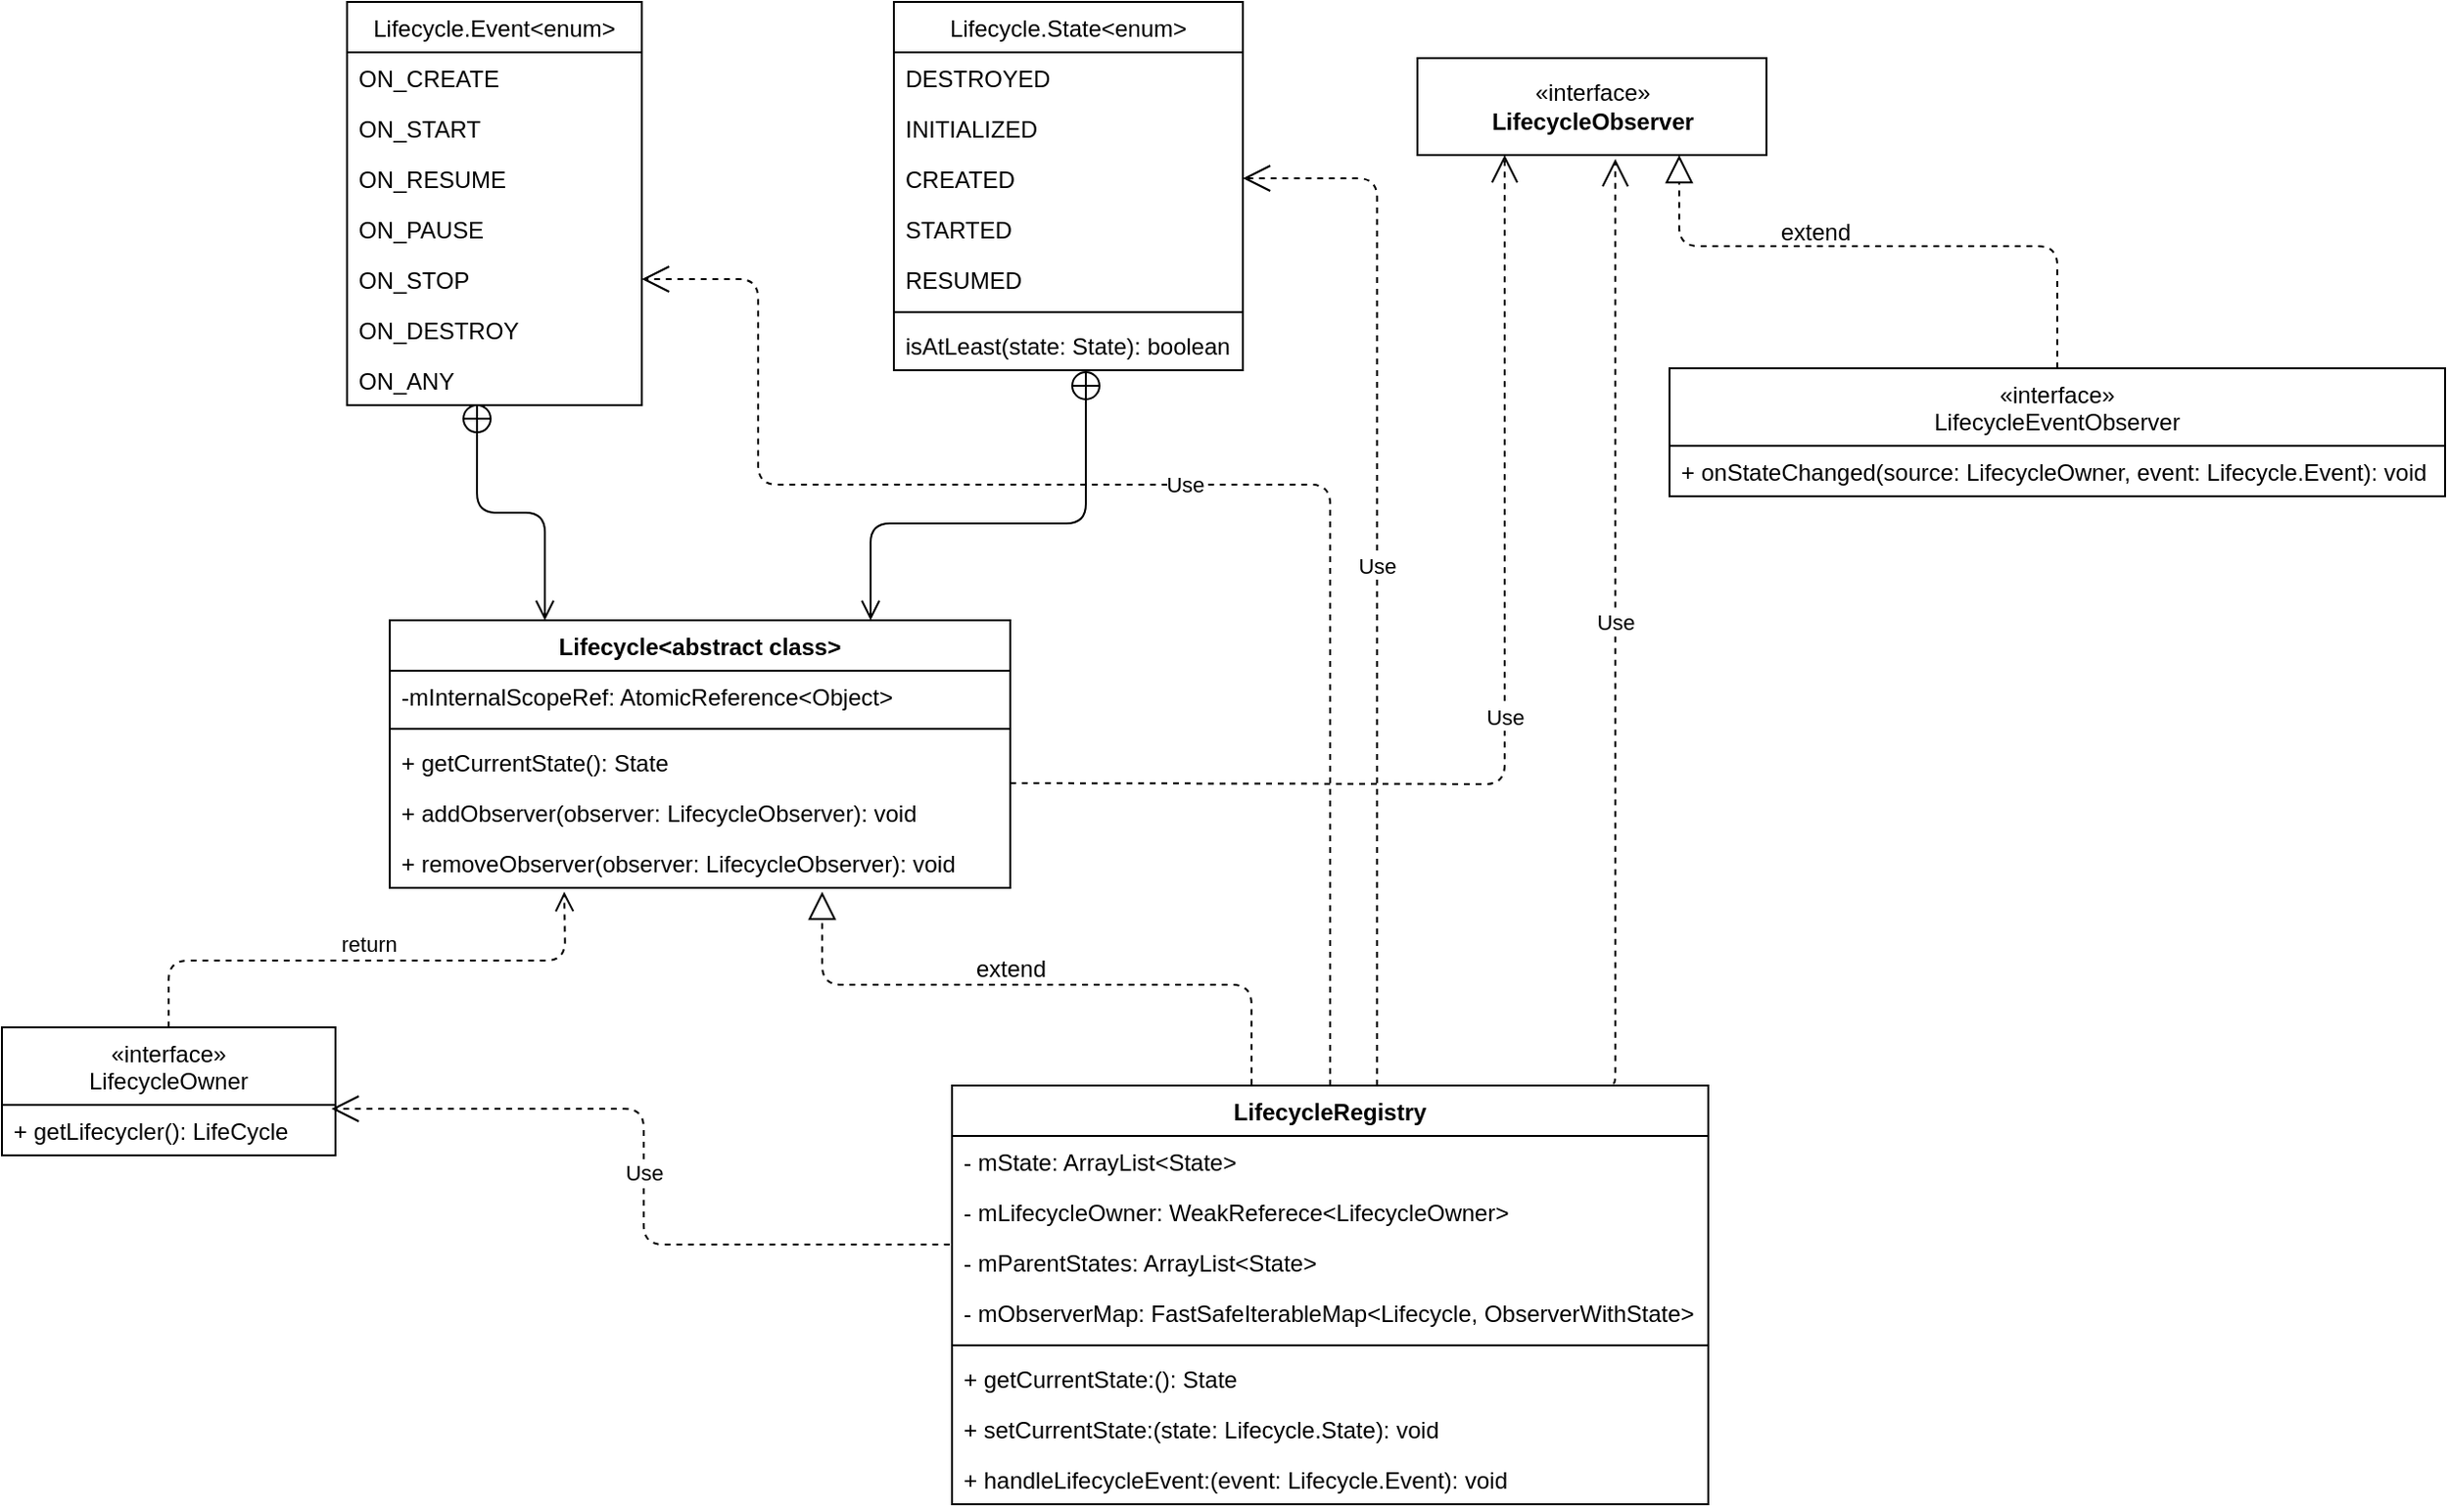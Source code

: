 <mxfile version="14.8.1" type="github">
  <diagram id="C5RBs43oDa-KdzZeNtuy" name="Page-1">
    <mxGraphModel dx="1360" dy="922" grid="1" gridSize="10" guides="1" tooltips="1" connect="1" arrows="1" fold="1" page="1" pageScale="1" pageWidth="827" pageHeight="1169" math="0" shadow="0">
      <root>
        <mxCell id="WIyWlLk6GJQsqaUBKTNV-0" />
        <mxCell id="WIyWlLk6GJQsqaUBKTNV-1" parent="WIyWlLk6GJQsqaUBKTNV-0" />
        <mxCell id="zkfFHV4jXpPFQw0GAbJ--17" value="Lifecycle.Event&lt;enum&gt;" style="swimlane;fontStyle=0;align=center;verticalAlign=top;childLayout=stackLayout;horizontal=1;startSize=26;horizontalStack=0;resizeParent=1;resizeLast=0;collapsible=1;marginBottom=0;rounded=0;shadow=0;strokeWidth=1;" parent="WIyWlLk6GJQsqaUBKTNV-1" vertex="1">
          <mxGeometry x="338" y="71" width="152" height="208" as="geometry">
            <mxRectangle x="550" y="140" width="160" height="26" as="alternateBounds" />
          </mxGeometry>
        </mxCell>
        <mxCell id="zkfFHV4jXpPFQw0GAbJ--18" value="ON_CREATE" style="text;align=left;verticalAlign=top;spacingLeft=4;spacingRight=4;overflow=hidden;rotatable=0;points=[[0,0.5],[1,0.5]];portConstraint=eastwest;" parent="zkfFHV4jXpPFQw0GAbJ--17" vertex="1">
          <mxGeometry y="26" width="152" height="26" as="geometry" />
        </mxCell>
        <mxCell id="zkfFHV4jXpPFQw0GAbJ--19" value="ON_START" style="text;align=left;verticalAlign=top;spacingLeft=4;spacingRight=4;overflow=hidden;rotatable=0;points=[[0,0.5],[1,0.5]];portConstraint=eastwest;rounded=0;shadow=0;html=0;" parent="zkfFHV4jXpPFQw0GAbJ--17" vertex="1">
          <mxGeometry y="52" width="152" height="26" as="geometry" />
        </mxCell>
        <mxCell id="zkfFHV4jXpPFQw0GAbJ--20" value="ON_RESUME" style="text;align=left;verticalAlign=top;spacingLeft=4;spacingRight=4;overflow=hidden;rotatable=0;points=[[0,0.5],[1,0.5]];portConstraint=eastwest;rounded=0;shadow=0;html=0;" parent="zkfFHV4jXpPFQw0GAbJ--17" vertex="1">
          <mxGeometry y="78" width="152" height="26" as="geometry" />
        </mxCell>
        <mxCell id="zkfFHV4jXpPFQw0GAbJ--21" value="ON_PAUSE" style="text;align=left;verticalAlign=top;spacingLeft=4;spacingRight=4;overflow=hidden;rotatable=0;points=[[0,0.5],[1,0.5]];portConstraint=eastwest;rounded=0;shadow=0;html=0;" parent="zkfFHV4jXpPFQw0GAbJ--17" vertex="1">
          <mxGeometry y="104" width="152" height="26" as="geometry" />
        </mxCell>
        <mxCell id="zqtUxQBj5CkgadVjH1wM-1" value="ON_STOP" style="text;align=left;verticalAlign=top;spacingLeft=4;spacingRight=4;overflow=hidden;rotatable=0;points=[[0,0.5],[1,0.5]];portConstraint=eastwest;rounded=0;shadow=0;html=0;" parent="zkfFHV4jXpPFQw0GAbJ--17" vertex="1">
          <mxGeometry y="130" width="152" height="26" as="geometry" />
        </mxCell>
        <mxCell id="zqtUxQBj5CkgadVjH1wM-2" value="ON_DESTROY" style="text;align=left;verticalAlign=top;spacingLeft=4;spacingRight=4;overflow=hidden;rotatable=0;points=[[0,0.5],[1,0.5]];portConstraint=eastwest;rounded=0;shadow=0;html=0;" parent="zkfFHV4jXpPFQw0GAbJ--17" vertex="1">
          <mxGeometry y="156" width="152" height="26" as="geometry" />
        </mxCell>
        <mxCell id="zkfFHV4jXpPFQw0GAbJ--22" value="ON_ANY" style="text;align=left;verticalAlign=top;spacingLeft=4;spacingRight=4;overflow=hidden;rotatable=0;points=[[0,0.5],[1,0.5]];portConstraint=eastwest;rounded=0;shadow=0;html=0;" parent="zkfFHV4jXpPFQw0GAbJ--17" vertex="1">
          <mxGeometry y="182" width="152" height="26" as="geometry" />
        </mxCell>
        <mxCell id="zqtUxQBj5CkgadVjH1wM-3" value="Lifecycle.State&lt;enum&gt;" style="swimlane;fontStyle=0;align=center;verticalAlign=top;childLayout=stackLayout;horizontal=1;startSize=26;horizontalStack=0;resizeParent=1;resizeLast=0;collapsible=1;marginBottom=0;rounded=0;shadow=0;strokeWidth=1;" parent="WIyWlLk6GJQsqaUBKTNV-1" vertex="1">
          <mxGeometry x="620" y="71" width="180" height="190" as="geometry">
            <mxRectangle x="550" y="140" width="160" height="26" as="alternateBounds" />
          </mxGeometry>
        </mxCell>
        <mxCell id="zqtUxQBj5CkgadVjH1wM-4" value="DESTROYED" style="text;align=left;verticalAlign=top;spacingLeft=4;spacingRight=4;overflow=hidden;rotatable=0;points=[[0,0.5],[1,0.5]];portConstraint=eastwest;" parent="zqtUxQBj5CkgadVjH1wM-3" vertex="1">
          <mxGeometry y="26" width="180" height="26" as="geometry" />
        </mxCell>
        <mxCell id="zqtUxQBj5CkgadVjH1wM-5" value="INITIALIZED" style="text;align=left;verticalAlign=top;spacingLeft=4;spacingRight=4;overflow=hidden;rotatable=0;points=[[0,0.5],[1,0.5]];portConstraint=eastwest;rounded=0;shadow=0;html=0;" parent="zqtUxQBj5CkgadVjH1wM-3" vertex="1">
          <mxGeometry y="52" width="180" height="26" as="geometry" />
        </mxCell>
        <mxCell id="zqtUxQBj5CkgadVjH1wM-6" value="CREATED" style="text;align=left;verticalAlign=top;spacingLeft=4;spacingRight=4;overflow=hidden;rotatable=0;points=[[0,0.5],[1,0.5]];portConstraint=eastwest;rounded=0;shadow=0;html=0;" parent="zqtUxQBj5CkgadVjH1wM-3" vertex="1">
          <mxGeometry y="78" width="180" height="26" as="geometry" />
        </mxCell>
        <mxCell id="zqtUxQBj5CkgadVjH1wM-7" value="STARTED" style="text;align=left;verticalAlign=top;spacingLeft=4;spacingRight=4;overflow=hidden;rotatable=0;points=[[0,0.5],[1,0.5]];portConstraint=eastwest;rounded=0;shadow=0;html=0;" parent="zqtUxQBj5CkgadVjH1wM-3" vertex="1">
          <mxGeometry y="104" width="180" height="26" as="geometry" />
        </mxCell>
        <mxCell id="zqtUxQBj5CkgadVjH1wM-8" value="RESUMED" style="text;align=left;verticalAlign=top;spacingLeft=4;spacingRight=4;overflow=hidden;rotatable=0;points=[[0,0.5],[1,0.5]];portConstraint=eastwest;rounded=0;shadow=0;html=0;" parent="zqtUxQBj5CkgadVjH1wM-3" vertex="1">
          <mxGeometry y="130" width="180" height="26" as="geometry" />
        </mxCell>
        <mxCell id="zqtUxQBj5CkgadVjH1wM-11" value="" style="line;strokeWidth=1;fillColor=none;align=left;verticalAlign=middle;spacingTop=-1;spacingLeft=3;spacingRight=3;rotatable=0;labelPosition=right;points=[];portConstraint=eastwest;" parent="zqtUxQBj5CkgadVjH1wM-3" vertex="1">
          <mxGeometry y="156" width="180" height="8" as="geometry" />
        </mxCell>
        <mxCell id="zqtUxQBj5CkgadVjH1wM-10" value="isAtLeast(state: State): boolean" style="text;align=left;verticalAlign=top;spacingLeft=4;spacingRight=4;overflow=hidden;rotatable=0;points=[[0,0.5],[1,0.5]];portConstraint=eastwest;rounded=0;shadow=0;html=0;" parent="zqtUxQBj5CkgadVjH1wM-3" vertex="1">
          <mxGeometry y="164" width="180" height="26" as="geometry" />
        </mxCell>
        <mxCell id="zqtUxQBj5CkgadVjH1wM-12" value="Lifecycle&lt;abstract class&gt;" style="swimlane;fontStyle=1;align=center;verticalAlign=top;childLayout=stackLayout;horizontal=1;startSize=26;horizontalStack=0;resizeParent=1;resizeParentMax=0;resizeLast=0;collapsible=1;marginBottom=0;" parent="WIyWlLk6GJQsqaUBKTNV-1" vertex="1">
          <mxGeometry x="360" y="390" width="320" height="138" as="geometry" />
        </mxCell>
        <mxCell id="zqtUxQBj5CkgadVjH1wM-13" value="-mInternalScopeRef: AtomicReference&lt;Object&gt;" style="text;strokeColor=none;fillColor=none;align=left;verticalAlign=top;spacingLeft=4;spacingRight=4;overflow=hidden;rotatable=0;points=[[0,0.5],[1,0.5]];portConstraint=eastwest;" parent="zqtUxQBj5CkgadVjH1wM-12" vertex="1">
          <mxGeometry y="26" width="320" height="26" as="geometry" />
        </mxCell>
        <mxCell id="zqtUxQBj5CkgadVjH1wM-14" value="" style="line;strokeWidth=1;fillColor=none;align=left;verticalAlign=middle;spacingTop=-1;spacingLeft=3;spacingRight=3;rotatable=0;labelPosition=right;points=[];portConstraint=eastwest;" parent="zqtUxQBj5CkgadVjH1wM-12" vertex="1">
          <mxGeometry y="52" width="320" height="8" as="geometry" />
        </mxCell>
        <mxCell id="zqtUxQBj5CkgadVjH1wM-25" value="+ getCurrentState(): State" style="text;strokeColor=none;fillColor=none;align=left;verticalAlign=top;spacingLeft=4;spacingRight=4;overflow=hidden;rotatable=0;points=[[0,0.5],[1,0.5]];portConstraint=eastwest;" parent="zqtUxQBj5CkgadVjH1wM-12" vertex="1">
          <mxGeometry y="60" width="320" height="26" as="geometry" />
        </mxCell>
        <mxCell id="zqtUxQBj5CkgadVjH1wM-15" value="+ addObserver(observer: LifecycleObserver): void" style="text;strokeColor=none;fillColor=none;align=left;verticalAlign=top;spacingLeft=4;spacingRight=4;overflow=hidden;rotatable=0;points=[[0,0.5],[1,0.5]];portConstraint=eastwest;" parent="zqtUxQBj5CkgadVjH1wM-12" vertex="1">
          <mxGeometry y="86" width="320" height="26" as="geometry" />
        </mxCell>
        <mxCell id="zqtUxQBj5CkgadVjH1wM-24" value="+ removeObserver(observer: LifecycleObserver): void" style="text;strokeColor=none;fillColor=none;align=left;verticalAlign=top;spacingLeft=4;spacingRight=4;overflow=hidden;rotatable=0;points=[[0,0.5],[1,0.5]];portConstraint=eastwest;" parent="zqtUxQBj5CkgadVjH1wM-12" vertex="1">
          <mxGeometry y="112" width="320" height="26" as="geometry" />
        </mxCell>
        <mxCell id="zqtUxQBj5CkgadVjH1wM-26" value="" style="endArrow=open;startArrow=circlePlus;endFill=0;startFill=0;endSize=8;html=1;entryX=0.25;entryY=0;entryDx=0;entryDy=0;edgeStyle=orthogonalEdgeStyle;exitX=0.441;exitY=0.962;exitDx=0;exitDy=0;exitPerimeter=0;" parent="WIyWlLk6GJQsqaUBKTNV-1" source="zkfFHV4jXpPFQw0GAbJ--22" target="zqtUxQBj5CkgadVjH1wM-12" edge="1">
          <mxGeometry width="160" relative="1" as="geometry">
            <mxPoint x="410" y="300" as="sourcePoint" />
            <mxPoint x="440" y="330" as="targetPoint" />
          </mxGeometry>
        </mxCell>
        <mxCell id="zqtUxQBj5CkgadVjH1wM-27" value="" style="endArrow=open;startArrow=circlePlus;endFill=0;startFill=0;endSize=8;html=1;edgeStyle=orthogonalEdgeStyle;" parent="WIyWlLk6GJQsqaUBKTNV-1" source="zqtUxQBj5CkgadVjH1wM-10" edge="1">
          <mxGeometry width="160" relative="1" as="geometry">
            <mxPoint x="550" y="310" as="sourcePoint" />
            <mxPoint x="608" y="390" as="targetPoint" />
            <Array as="points">
              <mxPoint x="719" y="340" />
              <mxPoint x="608" y="340" />
            </Array>
          </mxGeometry>
        </mxCell>
        <mxCell id="zqtUxQBj5CkgadVjH1wM-30" value="Use" style="endArrow=open;endSize=12;dashed=1;html=1;entryX=0.25;entryY=1;entryDx=0;entryDy=0;edgeStyle=orthogonalEdgeStyle;" parent="WIyWlLk6GJQsqaUBKTNV-1" target="zqtUxQBj5CkgadVjH1wM-29" edge="1">
          <mxGeometry width="160" relative="1" as="geometry">
            <mxPoint x="680" y="474" as="sourcePoint" />
            <mxPoint x="640" y="480" as="targetPoint" />
          </mxGeometry>
        </mxCell>
        <mxCell id="ooI7DmoPlPqBt7XE1KKF-6" value="«interface»&#xa;LifecycleOwner" style="swimlane;fontStyle=0;childLayout=stackLayout;horizontal=1;startSize=40;fillColor=none;horizontalStack=0;resizeParent=1;resizeParentMax=0;resizeLast=0;collapsible=1;marginBottom=0;" parent="WIyWlLk6GJQsqaUBKTNV-1" vertex="1">
          <mxGeometry x="160" y="600" width="172" height="66" as="geometry" />
        </mxCell>
        <mxCell id="ooI7DmoPlPqBt7XE1KKF-1" value="+ getLifecycler(): LifeCycle" style="text;strokeColor=none;fillColor=none;align=left;verticalAlign=top;spacingLeft=4;spacingRight=4;overflow=hidden;rotatable=0;points=[[0,0.5],[1,0.5]];portConstraint=eastwest;" parent="ooI7DmoPlPqBt7XE1KKF-6" vertex="1">
          <mxGeometry y="40" width="172" height="26" as="geometry" />
        </mxCell>
        <mxCell id="ooI7DmoPlPqBt7XE1KKF-10" value="return" style="html=1;verticalAlign=bottom;endArrow=open;dashed=1;endSize=8;exitX=0.5;exitY=0;exitDx=0;exitDy=0;edgeStyle=orthogonalEdgeStyle;" parent="WIyWlLk6GJQsqaUBKTNV-1" source="ooI7DmoPlPqBt7XE1KKF-6" edge="1">
          <mxGeometry relative="1" as="geometry">
            <mxPoint x="230" y="680" as="sourcePoint" />
            <mxPoint x="450" y="530" as="targetPoint" />
          </mxGeometry>
        </mxCell>
        <mxCell id="ooI7DmoPlPqBt7XE1KKF-17" value="LifecycleRegistry" style="swimlane;fontStyle=1;align=center;verticalAlign=top;childLayout=stackLayout;horizontal=1;startSize=26;horizontalStack=0;resizeParent=1;resizeParentMax=0;resizeLast=0;collapsible=1;marginBottom=0;" parent="WIyWlLk6GJQsqaUBKTNV-1" vertex="1">
          <mxGeometry x="650" y="630" width="390" height="216" as="geometry" />
        </mxCell>
        <mxCell id="ooI7DmoPlPqBt7XE1KKF-30" value="- mState: ArrayList&lt;State&gt;" style="text;strokeColor=none;fillColor=none;align=left;verticalAlign=top;spacingLeft=4;spacingRight=4;overflow=hidden;rotatable=0;points=[[0,0.5],[1,0.5]];portConstraint=eastwest;" parent="ooI7DmoPlPqBt7XE1KKF-17" vertex="1">
          <mxGeometry y="26" width="390" height="26" as="geometry" />
        </mxCell>
        <mxCell id="ooI7DmoPlPqBt7XE1KKF-18" value="- mLifecycleOwner: WeakReferece&lt;LifecycleOwner&gt;" style="text;strokeColor=none;fillColor=none;align=left;verticalAlign=top;spacingLeft=4;spacingRight=4;overflow=hidden;rotatable=0;points=[[0,0.5],[1,0.5]];portConstraint=eastwest;" parent="ooI7DmoPlPqBt7XE1KKF-17" vertex="1">
          <mxGeometry y="52" width="390" height="26" as="geometry" />
        </mxCell>
        <mxCell id="ooI7DmoPlPqBt7XE1KKF-28" value="- mParentStates: ArrayList&lt;State&gt;" style="text;strokeColor=none;fillColor=none;align=left;verticalAlign=top;spacingLeft=4;spacingRight=4;overflow=hidden;rotatable=0;points=[[0,0.5],[1,0.5]];portConstraint=eastwest;" parent="ooI7DmoPlPqBt7XE1KKF-17" vertex="1">
          <mxGeometry y="78" width="390" height="26" as="geometry" />
        </mxCell>
        <mxCell id="ooI7DmoPlPqBt7XE1KKF-36" value="- mObserverMap: FastSafeIterableMap&lt;Lifecycle, ObserverWithState&gt;" style="text;strokeColor=none;fillColor=none;align=left;verticalAlign=top;spacingLeft=4;spacingRight=4;overflow=hidden;rotatable=0;points=[[0,0.5],[1,0.5]];portConstraint=eastwest;" parent="ooI7DmoPlPqBt7XE1KKF-17" vertex="1">
          <mxGeometry y="104" width="390" height="26" as="geometry" />
        </mxCell>
        <mxCell id="ooI7DmoPlPqBt7XE1KKF-19" value="" style="line;strokeWidth=1;fillColor=none;align=left;verticalAlign=middle;spacingTop=-1;spacingLeft=3;spacingRight=3;rotatable=0;labelPosition=right;points=[];portConstraint=eastwest;" parent="ooI7DmoPlPqBt7XE1KKF-17" vertex="1">
          <mxGeometry y="130" width="390" height="8" as="geometry" />
        </mxCell>
        <mxCell id="ooI7DmoPlPqBt7XE1KKF-38" value="+ getCurrentState:(): State" style="text;strokeColor=none;fillColor=none;align=left;verticalAlign=top;spacingLeft=4;spacingRight=4;overflow=hidden;rotatable=0;points=[[0,0.5],[1,0.5]];portConstraint=eastwest;" parent="ooI7DmoPlPqBt7XE1KKF-17" vertex="1">
          <mxGeometry y="138" width="390" height="26" as="geometry" />
        </mxCell>
        <mxCell id="ooI7DmoPlPqBt7XE1KKF-42" value="+ setCurrentState:(state: Lifecycle.State): void" style="text;strokeColor=none;fillColor=none;align=left;verticalAlign=top;spacingLeft=4;spacingRight=4;overflow=hidden;rotatable=0;points=[[0,0.5],[1,0.5]];portConstraint=eastwest;" parent="ooI7DmoPlPqBt7XE1KKF-17" vertex="1">
          <mxGeometry y="164" width="390" height="26" as="geometry" />
        </mxCell>
        <mxCell id="ooI7DmoPlPqBt7XE1KKF-39" value="+ handleLifecycleEvent:(event: Lifecycle.Event): void" style="text;strokeColor=none;fillColor=none;align=left;verticalAlign=top;spacingLeft=4;spacingRight=4;overflow=hidden;rotatable=0;points=[[0,0.5],[1,0.5]];portConstraint=eastwest;" parent="ooI7DmoPlPqBt7XE1KKF-17" vertex="1">
          <mxGeometry y="190" width="390" height="26" as="geometry" />
        </mxCell>
        <mxCell id="ooI7DmoPlPqBt7XE1KKF-24" value="" style="endArrow=block;dashed=1;endFill=0;endSize=12;html=1;edgeStyle=orthogonalEdgeStyle;exitX=0.396;exitY=-0.002;exitDx=0;exitDy=0;exitPerimeter=0;" parent="WIyWlLk6GJQsqaUBKTNV-1" source="ooI7DmoPlPqBt7XE1KKF-17" edge="1">
          <mxGeometry width="160" relative="1" as="geometry">
            <mxPoint x="804" y="610" as="sourcePoint" />
            <mxPoint x="583" y="530" as="targetPoint" />
            <Array as="points">
              <mxPoint x="804" y="578" />
              <mxPoint x="583" y="578" />
            </Array>
          </mxGeometry>
        </mxCell>
        <mxCell id="ooI7DmoPlPqBt7XE1KKF-25" value="extend" style="text;html=1;align=center;verticalAlign=middle;resizable=0;points=[];autosize=1;strokeColor=none;" parent="WIyWlLk6GJQsqaUBKTNV-1" vertex="1">
          <mxGeometry x="655" y="560" width="50" height="20" as="geometry" />
        </mxCell>
        <mxCell id="ooI7DmoPlPqBt7XE1KKF-26" value="Use" style="endArrow=open;endSize=12;dashed=1;html=1;exitX=-0.003;exitY=1.154;exitDx=0;exitDy=0;entryX=0.988;entryY=0.077;entryDx=0;entryDy=0;edgeStyle=orthogonalEdgeStyle;exitPerimeter=0;entryPerimeter=0;" parent="WIyWlLk6GJQsqaUBKTNV-1" source="ooI7DmoPlPqBt7XE1KKF-18" target="ooI7DmoPlPqBt7XE1KKF-1" edge="1">
          <mxGeometry width="160" relative="1" as="geometry">
            <mxPoint x="400" y="499" as="sourcePoint" />
            <mxPoint x="162.5" y="210" as="targetPoint" />
          </mxGeometry>
        </mxCell>
        <mxCell id="ooI7DmoPlPqBt7XE1KKF-29" value="Use" style="endArrow=open;endSize=12;dashed=1;html=1;exitX=0.562;exitY=0;exitDx=0;exitDy=0;entryX=1;entryY=0.5;entryDx=0;entryDy=0;edgeStyle=orthogonalEdgeStyle;exitPerimeter=0;" parent="WIyWlLk6GJQsqaUBKTNV-1" source="ooI7DmoPlPqBt7XE1KKF-17" target="zqtUxQBj5CkgadVjH1wM-6" edge="1">
          <mxGeometry width="160" relative="1" as="geometry">
            <mxPoint x="659.07" y="696.004" as="sourcePoint" />
            <mxPoint x="239.936" y="652.002" as="targetPoint" />
            <Array as="points">
              <mxPoint x="869" y="162" />
            </Array>
          </mxGeometry>
        </mxCell>
        <mxCell id="zqtUxQBj5CkgadVjH1wM-29" value="«interface»&lt;br&gt;&lt;b&gt;LifecycleObserver&lt;/b&gt;" style="html=1;" parent="WIyWlLk6GJQsqaUBKTNV-1" vertex="1">
          <mxGeometry x="890" y="100" width="180" height="50" as="geometry" />
        </mxCell>
        <mxCell id="ooI7DmoPlPqBt7XE1KKF-31" value="«interface»&#xa;LifecycleEventObserver" style="swimlane;fontStyle=0;childLayout=stackLayout;horizontal=1;startSize=40;fillColor=none;horizontalStack=0;resizeParent=1;resizeParentMax=0;resizeLast=0;collapsible=1;marginBottom=0;" parent="WIyWlLk6GJQsqaUBKTNV-1" vertex="1">
          <mxGeometry x="1020" y="260" width="400" height="66" as="geometry" />
        </mxCell>
        <mxCell id="ooI7DmoPlPqBt7XE1KKF-32" value="+ onStateChanged(source: LifecycleOwner, event: Lifecycle.Event): void" style="text;strokeColor=none;fillColor=none;align=left;verticalAlign=top;spacingLeft=4;spacingRight=4;overflow=hidden;rotatable=0;points=[[0,0.5],[1,0.5]];portConstraint=eastwest;" parent="ooI7DmoPlPqBt7XE1KKF-31" vertex="1">
          <mxGeometry y="40" width="400" height="26" as="geometry" />
        </mxCell>
        <mxCell id="ooI7DmoPlPqBt7XE1KKF-33" value="" style="endArrow=block;dashed=1;endFill=0;endSize=12;html=1;exitX=0.5;exitY=0;exitDx=0;exitDy=0;entryX=0.75;entryY=1;entryDx=0;entryDy=0;edgeStyle=orthogonalEdgeStyle;" parent="WIyWlLk6GJQsqaUBKTNV-1" source="ooI7DmoPlPqBt7XE1KKF-31" target="zqtUxQBj5CkgadVjH1wM-29" edge="1">
          <mxGeometry width="160" relative="1" as="geometry">
            <mxPoint x="1221.96" y="249.01" as="sourcePoint" />
            <mxPoint x="1000" y="150" as="targetPoint" />
            <Array as="points">
              <mxPoint x="1220" y="197" />
              <mxPoint x="1025" y="197" />
            </Array>
          </mxGeometry>
        </mxCell>
        <mxCell id="ooI7DmoPlPqBt7XE1KKF-35" value="extend" style="text;html=1;align=center;verticalAlign=middle;resizable=0;points=[];autosize=1;strokeColor=none;" parent="WIyWlLk6GJQsqaUBKTNV-1" vertex="1">
          <mxGeometry x="1070" y="180" width="50" height="20" as="geometry" />
        </mxCell>
        <mxCell id="ooI7DmoPlPqBt7XE1KKF-37" value="Use" style="endArrow=open;endSize=12;dashed=1;html=1;entryX=0.567;entryY=1.04;entryDx=0;entryDy=0;edgeStyle=orthogonalEdgeStyle;entryPerimeter=0;exitX=0.874;exitY=-0.006;exitDx=0;exitDy=0;exitPerimeter=0;" parent="WIyWlLk6GJQsqaUBKTNV-1" source="ooI7DmoPlPqBt7XE1KKF-17" target="zqtUxQBj5CkgadVjH1wM-29" edge="1">
          <mxGeometry width="160" relative="1" as="geometry">
            <mxPoint x="980" y="620" as="sourcePoint" />
            <mxPoint x="810" y="172" as="targetPoint" />
            <Array as="points">
              <mxPoint x="992" y="629" />
            </Array>
          </mxGeometry>
        </mxCell>
        <mxCell id="ooI7DmoPlPqBt7XE1KKF-40" value="Use" style="endArrow=open;endSize=12;dashed=1;html=1;exitX=0.5;exitY=0;exitDx=0;exitDy=0;entryX=1;entryY=0.5;entryDx=0;entryDy=0;edgeStyle=orthogonalEdgeStyle;" parent="WIyWlLk6GJQsqaUBKTNV-1" source="ooI7DmoPlPqBt7XE1KKF-17" target="zqtUxQBj5CkgadVjH1wM-1" edge="1">
          <mxGeometry width="160" relative="1" as="geometry">
            <mxPoint x="879.18" y="640" as="sourcePoint" />
            <mxPoint x="810" y="172" as="targetPoint" />
            <Array as="points">
              <mxPoint x="845" y="320" />
              <mxPoint x="550" y="320" />
              <mxPoint x="550" y="214" />
            </Array>
          </mxGeometry>
        </mxCell>
      </root>
    </mxGraphModel>
  </diagram>
</mxfile>
